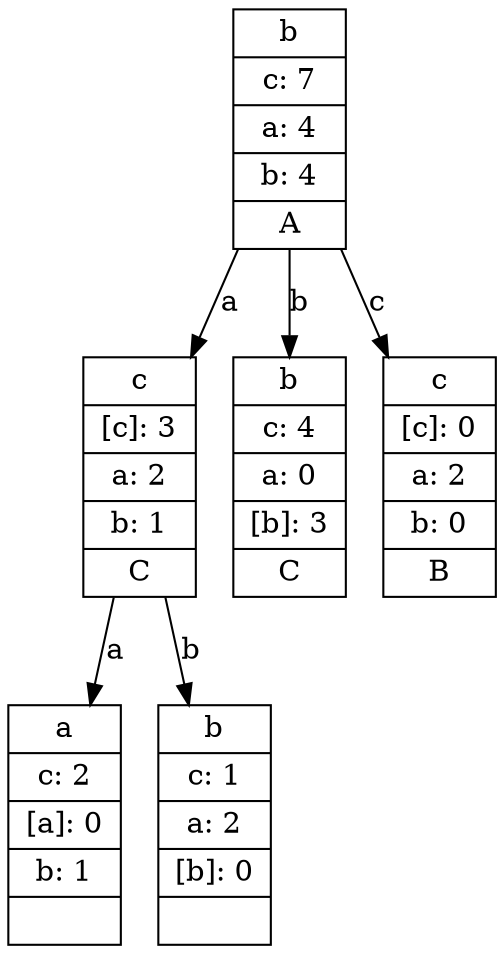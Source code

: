 digraph "decision-tree" {
	margin="0,0"
	root [label="{b|c: 7|a: 4|b: 4|A}" shape=record]
	"-5225092844935263102root" [label="{c|[c]: 3|a: 2|b: 1|C}" shape=record]
	root -> "-5225092844935263102root" [label=a]
	"4866305923411172007-5225092844935263102root" [label="{a|c: 2|[a]: 0|b: 1|}" shape=record]
	"-5225092844935263102root" -> "4866305923411172007-5225092844935263102root" [label=a]
	"9144757988372061727-5225092844935263102root" [label="{b|c: 1|a: 2|[b]: 0|}" shape=record]
	"-5225092844935263102root" -> "9144757988372061727-5225092844935263102root" [label=b]
	"-7958597685552262037root" [label="{b|c: 4|a: 0|[b]: 3|C}" shape=record]
	root -> "-7958597685552262037root" [label=b]
	"1739567854465424331root" [label="{c|[c]: 0|a: 2|b: 0|B}" shape=record]
	root -> "1739567854465424331root" [label=c]
}
